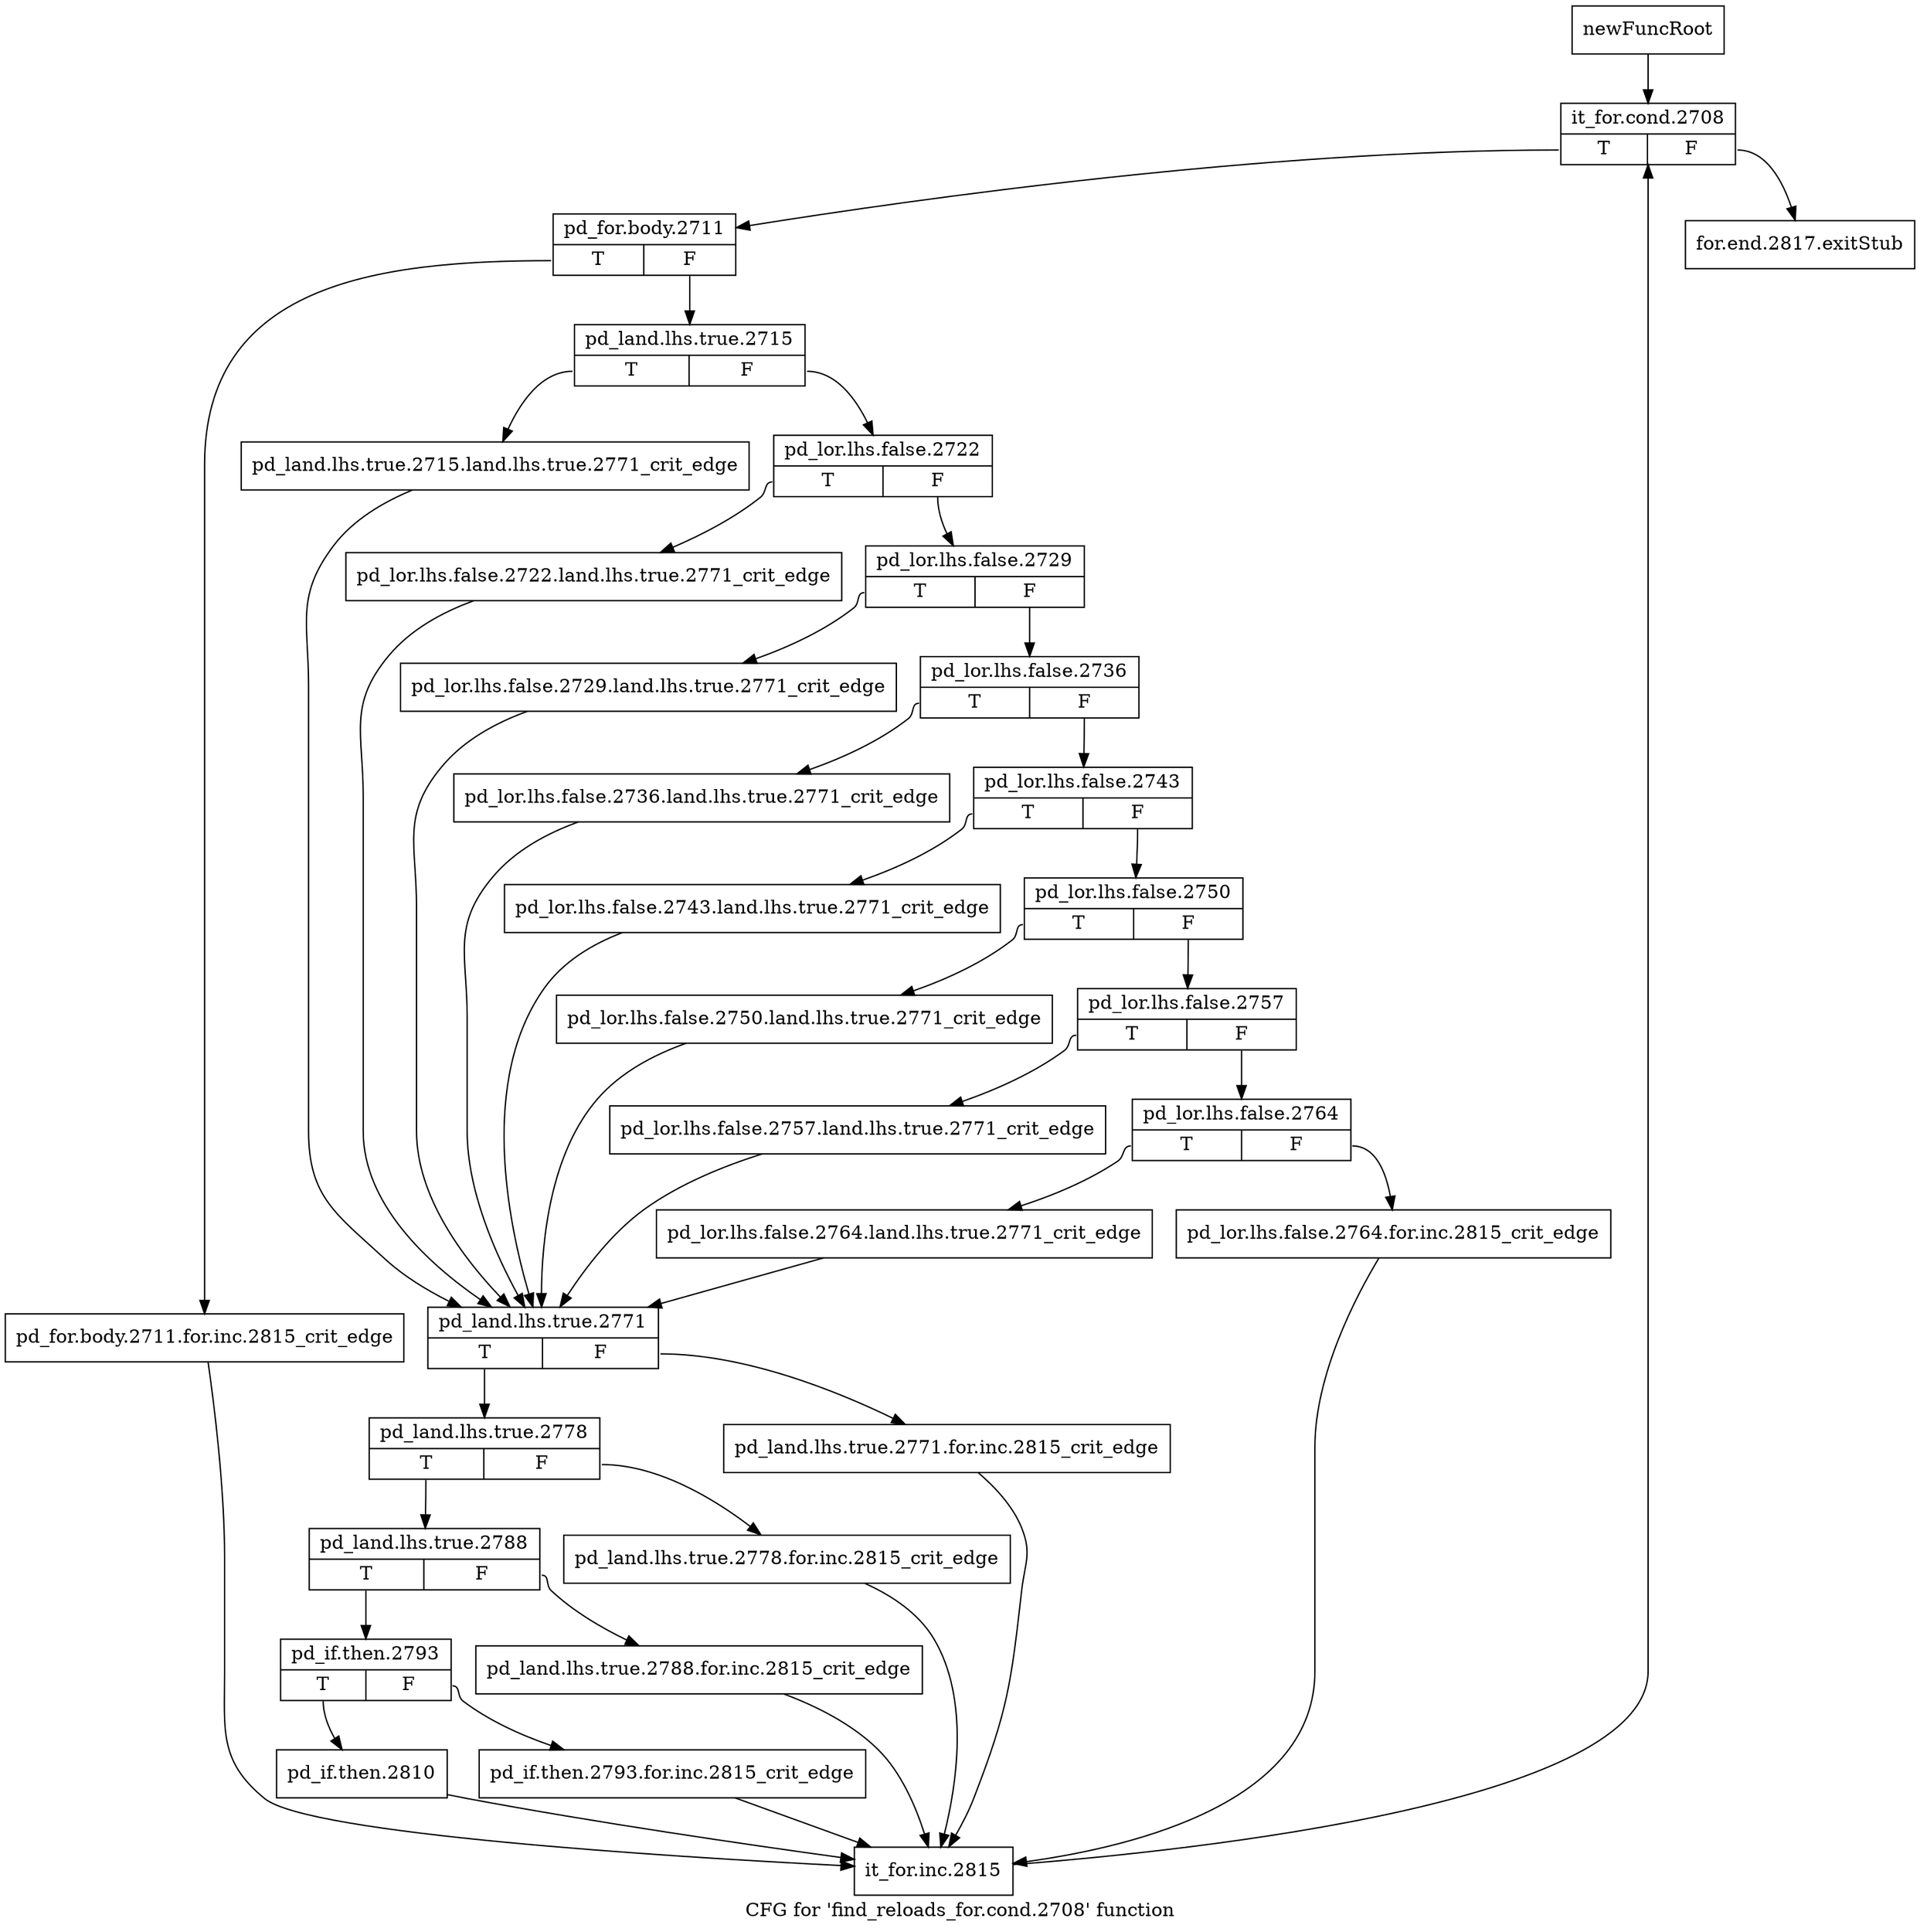 digraph "CFG for 'find_reloads_for.cond.2708' function" {
	label="CFG for 'find_reloads_for.cond.2708' function";

	Node0xbc2fcc0 [shape=record,label="{newFuncRoot}"];
	Node0xbc2fcc0 -> Node0xbc2fd60;
	Node0xbc2fd10 [shape=record,label="{for.end.2817.exitStub}"];
	Node0xbc2fd60 [shape=record,label="{it_for.cond.2708|{<s0>T|<s1>F}}"];
	Node0xbc2fd60:s0 -> Node0xbc2fdb0;
	Node0xbc2fd60:s1 -> Node0xbc2fd10;
	Node0xbc2fdb0 [shape=record,label="{pd_for.body.2711|{<s0>T|<s1>F}}"];
	Node0xbc2fdb0:s0 -> Node0xbc30620;
	Node0xbc2fdb0:s1 -> Node0xbc2fe00;
	Node0xbc2fe00 [shape=record,label="{pd_land.lhs.true.2715|{<s0>T|<s1>F}}"];
	Node0xbc2fe00:s0 -> Node0xbc30300;
	Node0xbc2fe00:s1 -> Node0xbc2fe50;
	Node0xbc2fe50 [shape=record,label="{pd_lor.lhs.false.2722|{<s0>T|<s1>F}}"];
	Node0xbc2fe50:s0 -> Node0xbc302b0;
	Node0xbc2fe50:s1 -> Node0xbc2fea0;
	Node0xbc2fea0 [shape=record,label="{pd_lor.lhs.false.2729|{<s0>T|<s1>F}}"];
	Node0xbc2fea0:s0 -> Node0xbc30260;
	Node0xbc2fea0:s1 -> Node0xbc2fef0;
	Node0xbc2fef0 [shape=record,label="{pd_lor.lhs.false.2736|{<s0>T|<s1>F}}"];
	Node0xbc2fef0:s0 -> Node0xbc30210;
	Node0xbc2fef0:s1 -> Node0xbc2ff40;
	Node0xbc2ff40 [shape=record,label="{pd_lor.lhs.false.2743|{<s0>T|<s1>F}}"];
	Node0xbc2ff40:s0 -> Node0xbc301c0;
	Node0xbc2ff40:s1 -> Node0xbc2ff90;
	Node0xbc2ff90 [shape=record,label="{pd_lor.lhs.false.2750|{<s0>T|<s1>F}}"];
	Node0xbc2ff90:s0 -> Node0xbc30170;
	Node0xbc2ff90:s1 -> Node0xbc2ffe0;
	Node0xbc2ffe0 [shape=record,label="{pd_lor.lhs.false.2757|{<s0>T|<s1>F}}"];
	Node0xbc2ffe0:s0 -> Node0xbc30120;
	Node0xbc2ffe0:s1 -> Node0xbc30030;
	Node0xbc30030 [shape=record,label="{pd_lor.lhs.false.2764|{<s0>T|<s1>F}}"];
	Node0xbc30030:s0 -> Node0xbc300d0;
	Node0xbc30030:s1 -> Node0xbc30080;
	Node0xbc30080 [shape=record,label="{pd_lor.lhs.false.2764.for.inc.2815_crit_edge}"];
	Node0xbc30080 -> Node0xbc30670;
	Node0xbc300d0 [shape=record,label="{pd_lor.lhs.false.2764.land.lhs.true.2771_crit_edge}"];
	Node0xbc300d0 -> Node0xbc30350;
	Node0xbc30120 [shape=record,label="{pd_lor.lhs.false.2757.land.lhs.true.2771_crit_edge}"];
	Node0xbc30120 -> Node0xbc30350;
	Node0xbc30170 [shape=record,label="{pd_lor.lhs.false.2750.land.lhs.true.2771_crit_edge}"];
	Node0xbc30170 -> Node0xbc30350;
	Node0xbc301c0 [shape=record,label="{pd_lor.lhs.false.2743.land.lhs.true.2771_crit_edge}"];
	Node0xbc301c0 -> Node0xbc30350;
	Node0xbc30210 [shape=record,label="{pd_lor.lhs.false.2736.land.lhs.true.2771_crit_edge}"];
	Node0xbc30210 -> Node0xbc30350;
	Node0xbc30260 [shape=record,label="{pd_lor.lhs.false.2729.land.lhs.true.2771_crit_edge}"];
	Node0xbc30260 -> Node0xbc30350;
	Node0xbc302b0 [shape=record,label="{pd_lor.lhs.false.2722.land.lhs.true.2771_crit_edge}"];
	Node0xbc302b0 -> Node0xbc30350;
	Node0xbc30300 [shape=record,label="{pd_land.lhs.true.2715.land.lhs.true.2771_crit_edge}"];
	Node0xbc30300 -> Node0xbc30350;
	Node0xbc30350 [shape=record,label="{pd_land.lhs.true.2771|{<s0>T|<s1>F}}"];
	Node0xbc30350:s0 -> Node0xbc303f0;
	Node0xbc30350:s1 -> Node0xbc303a0;
	Node0xbc303a0 [shape=record,label="{pd_land.lhs.true.2771.for.inc.2815_crit_edge}"];
	Node0xbc303a0 -> Node0xbc30670;
	Node0xbc303f0 [shape=record,label="{pd_land.lhs.true.2778|{<s0>T|<s1>F}}"];
	Node0xbc303f0:s0 -> Node0xbc30490;
	Node0xbc303f0:s1 -> Node0xbc30440;
	Node0xbc30440 [shape=record,label="{pd_land.lhs.true.2778.for.inc.2815_crit_edge}"];
	Node0xbc30440 -> Node0xbc30670;
	Node0xbc30490 [shape=record,label="{pd_land.lhs.true.2788|{<s0>T|<s1>F}}"];
	Node0xbc30490:s0 -> Node0xbc30530;
	Node0xbc30490:s1 -> Node0xbc304e0;
	Node0xbc304e0 [shape=record,label="{pd_land.lhs.true.2788.for.inc.2815_crit_edge}"];
	Node0xbc304e0 -> Node0xbc30670;
	Node0xbc30530 [shape=record,label="{pd_if.then.2793|{<s0>T|<s1>F}}"];
	Node0xbc30530:s0 -> Node0xbc305d0;
	Node0xbc30530:s1 -> Node0xbc30580;
	Node0xbc30580 [shape=record,label="{pd_if.then.2793.for.inc.2815_crit_edge}"];
	Node0xbc30580 -> Node0xbc30670;
	Node0xbc305d0 [shape=record,label="{pd_if.then.2810}"];
	Node0xbc305d0 -> Node0xbc30670;
	Node0xbc30620 [shape=record,label="{pd_for.body.2711.for.inc.2815_crit_edge}"];
	Node0xbc30620 -> Node0xbc30670;
	Node0xbc30670 [shape=record,label="{it_for.inc.2815}"];
	Node0xbc30670 -> Node0xbc2fd60;
}

